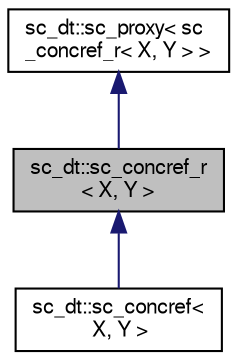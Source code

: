 digraph "sc_dt::sc_concref_r&lt; X, Y &gt;"
{
  edge [fontname="FreeSans",fontsize="10",labelfontname="FreeSans",labelfontsize="10"];
  node [fontname="FreeSans",fontsize="10",shape=record];
  Node0 [label="sc_dt::sc_concref_r\l\< X, Y \>",height=0.2,width=0.4,color="black", fillcolor="grey75", style="filled", fontcolor="black"];
  Node1 -> Node0 [dir="back",color="midnightblue",fontsize="10",style="solid",fontname="FreeSans"];
  Node1 [label="sc_dt::sc_proxy\< sc\l_concref_r\< X, Y \> \>",height=0.2,width=0.4,color="black", fillcolor="white", style="filled",URL="$a01444.html"];
  Node0 -> Node2 [dir="back",color="midnightblue",fontsize="10",style="solid",fontname="FreeSans"];
  Node2 [label="sc_dt::sc_concref\<\l X, Y \>",height=0.2,width=0.4,color="black", fillcolor="white", style="filled",URL="$a01416.html"];
}
